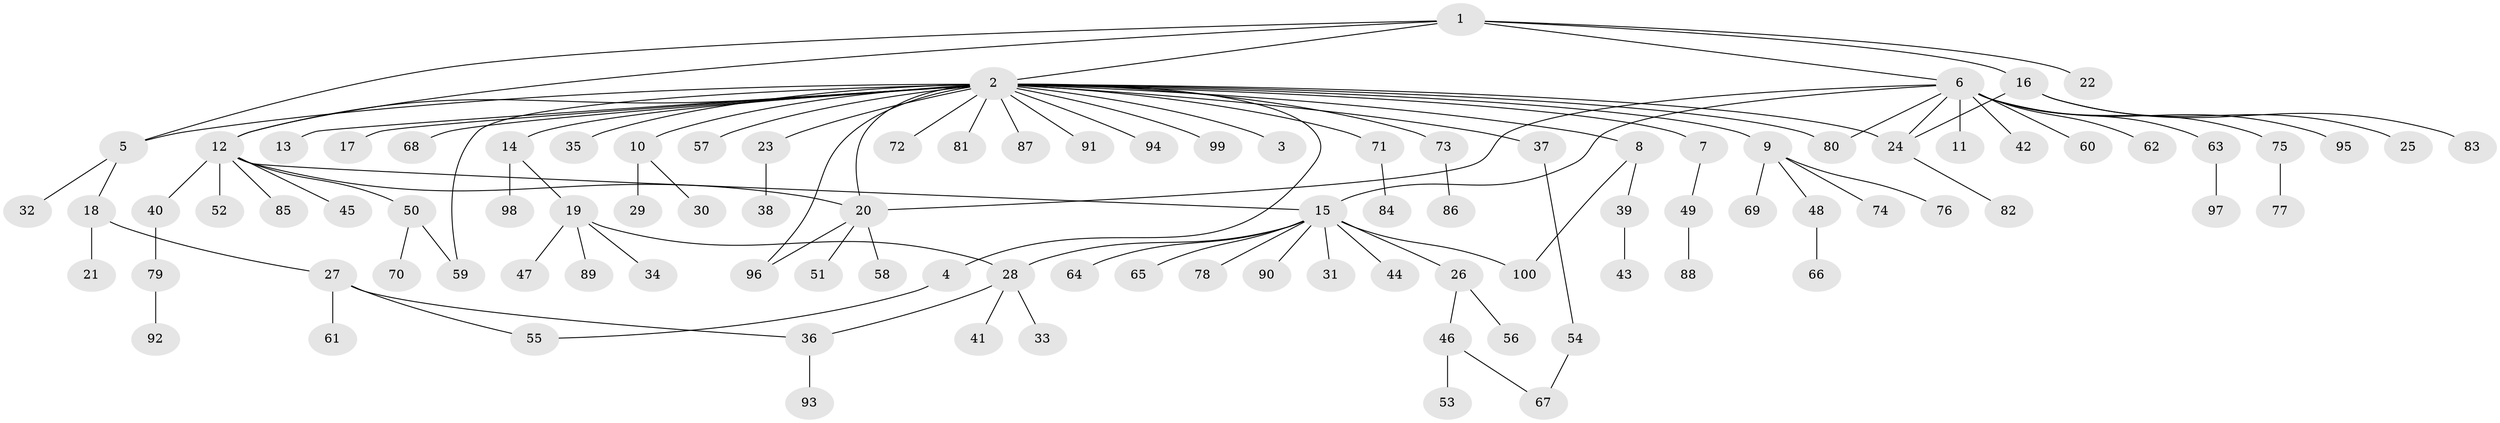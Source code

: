 // Generated by graph-tools (version 1.1) at 2025/50/03/09/25 03:50:01]
// undirected, 100 vertices, 114 edges
graph export_dot {
graph [start="1"]
  node [color=gray90,style=filled];
  1;
  2;
  3;
  4;
  5;
  6;
  7;
  8;
  9;
  10;
  11;
  12;
  13;
  14;
  15;
  16;
  17;
  18;
  19;
  20;
  21;
  22;
  23;
  24;
  25;
  26;
  27;
  28;
  29;
  30;
  31;
  32;
  33;
  34;
  35;
  36;
  37;
  38;
  39;
  40;
  41;
  42;
  43;
  44;
  45;
  46;
  47;
  48;
  49;
  50;
  51;
  52;
  53;
  54;
  55;
  56;
  57;
  58;
  59;
  60;
  61;
  62;
  63;
  64;
  65;
  66;
  67;
  68;
  69;
  70;
  71;
  72;
  73;
  74;
  75;
  76;
  77;
  78;
  79;
  80;
  81;
  82;
  83;
  84;
  85;
  86;
  87;
  88;
  89;
  90;
  91;
  92;
  93;
  94;
  95;
  96;
  97;
  98;
  99;
  100;
  1 -- 2;
  1 -- 5;
  1 -- 6;
  1 -- 12;
  1 -- 16;
  1 -- 22;
  2 -- 3;
  2 -- 4;
  2 -- 5;
  2 -- 7;
  2 -- 8;
  2 -- 9;
  2 -- 10;
  2 -- 12;
  2 -- 13;
  2 -- 14;
  2 -- 17;
  2 -- 20;
  2 -- 23;
  2 -- 24;
  2 -- 35;
  2 -- 37;
  2 -- 57;
  2 -- 59;
  2 -- 68;
  2 -- 71;
  2 -- 72;
  2 -- 73;
  2 -- 80;
  2 -- 81;
  2 -- 87;
  2 -- 91;
  2 -- 94;
  2 -- 96;
  2 -- 99;
  4 -- 55;
  5 -- 18;
  5 -- 32;
  6 -- 11;
  6 -- 15;
  6 -- 20;
  6 -- 24;
  6 -- 42;
  6 -- 60;
  6 -- 62;
  6 -- 63;
  6 -- 75;
  6 -- 80;
  6 -- 95;
  7 -- 49;
  8 -- 39;
  8 -- 100;
  9 -- 48;
  9 -- 69;
  9 -- 74;
  9 -- 76;
  10 -- 29;
  10 -- 30;
  12 -- 15;
  12 -- 20;
  12 -- 40;
  12 -- 45;
  12 -- 50;
  12 -- 52;
  12 -- 85;
  14 -- 19;
  14 -- 98;
  15 -- 26;
  15 -- 28;
  15 -- 31;
  15 -- 44;
  15 -- 64;
  15 -- 65;
  15 -- 78;
  15 -- 90;
  15 -- 100;
  16 -- 24;
  16 -- 25;
  16 -- 83;
  18 -- 21;
  18 -- 27;
  19 -- 28;
  19 -- 34;
  19 -- 47;
  19 -- 89;
  20 -- 51;
  20 -- 58;
  20 -- 96;
  23 -- 38;
  24 -- 82;
  26 -- 46;
  26 -- 56;
  27 -- 36;
  27 -- 55;
  27 -- 61;
  28 -- 33;
  28 -- 36;
  28 -- 41;
  36 -- 93;
  37 -- 54;
  39 -- 43;
  40 -- 79;
  46 -- 53;
  46 -- 67;
  48 -- 66;
  49 -- 88;
  50 -- 59;
  50 -- 70;
  54 -- 67;
  63 -- 97;
  71 -- 84;
  73 -- 86;
  75 -- 77;
  79 -- 92;
}
